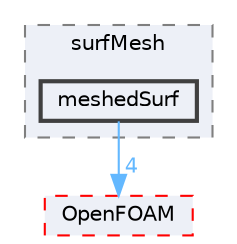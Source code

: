 digraph "src/surfMesh/meshedSurf"
{
 // LATEX_PDF_SIZE
  bgcolor="transparent";
  edge [fontname=Helvetica,fontsize=10,labelfontname=Helvetica,labelfontsize=10];
  node [fontname=Helvetica,fontsize=10,shape=box,height=0.2,width=0.4];
  compound=true
  subgraph clusterdir_0a88fe22feb23ce5f078a04a1df67721 {
    graph [ bgcolor="#edf0f7", pencolor="grey50", label="surfMesh", fontname=Helvetica,fontsize=10 style="filled,dashed", URL="dir_0a88fe22feb23ce5f078a04a1df67721.html",tooltip=""]
  dir_4643c365105f4b12fff6fc6d2964d662 [label="meshedSurf", fillcolor="#edf0f7", color="grey25", style="filled,bold", URL="dir_4643c365105f4b12fff6fc6d2964d662.html",tooltip=""];
  }
  dir_c5473ff19b20e6ec4dfe5c310b3778a8 [label="OpenFOAM", fillcolor="#edf0f7", color="red", style="filled,dashed", URL="dir_c5473ff19b20e6ec4dfe5c310b3778a8.html",tooltip=""];
  dir_4643c365105f4b12fff6fc6d2964d662->dir_c5473ff19b20e6ec4dfe5c310b3778a8 [headlabel="4", labeldistance=1.5 headhref="dir_002364_002695.html" href="dir_002364_002695.html" color="steelblue1" fontcolor="steelblue1"];
}
